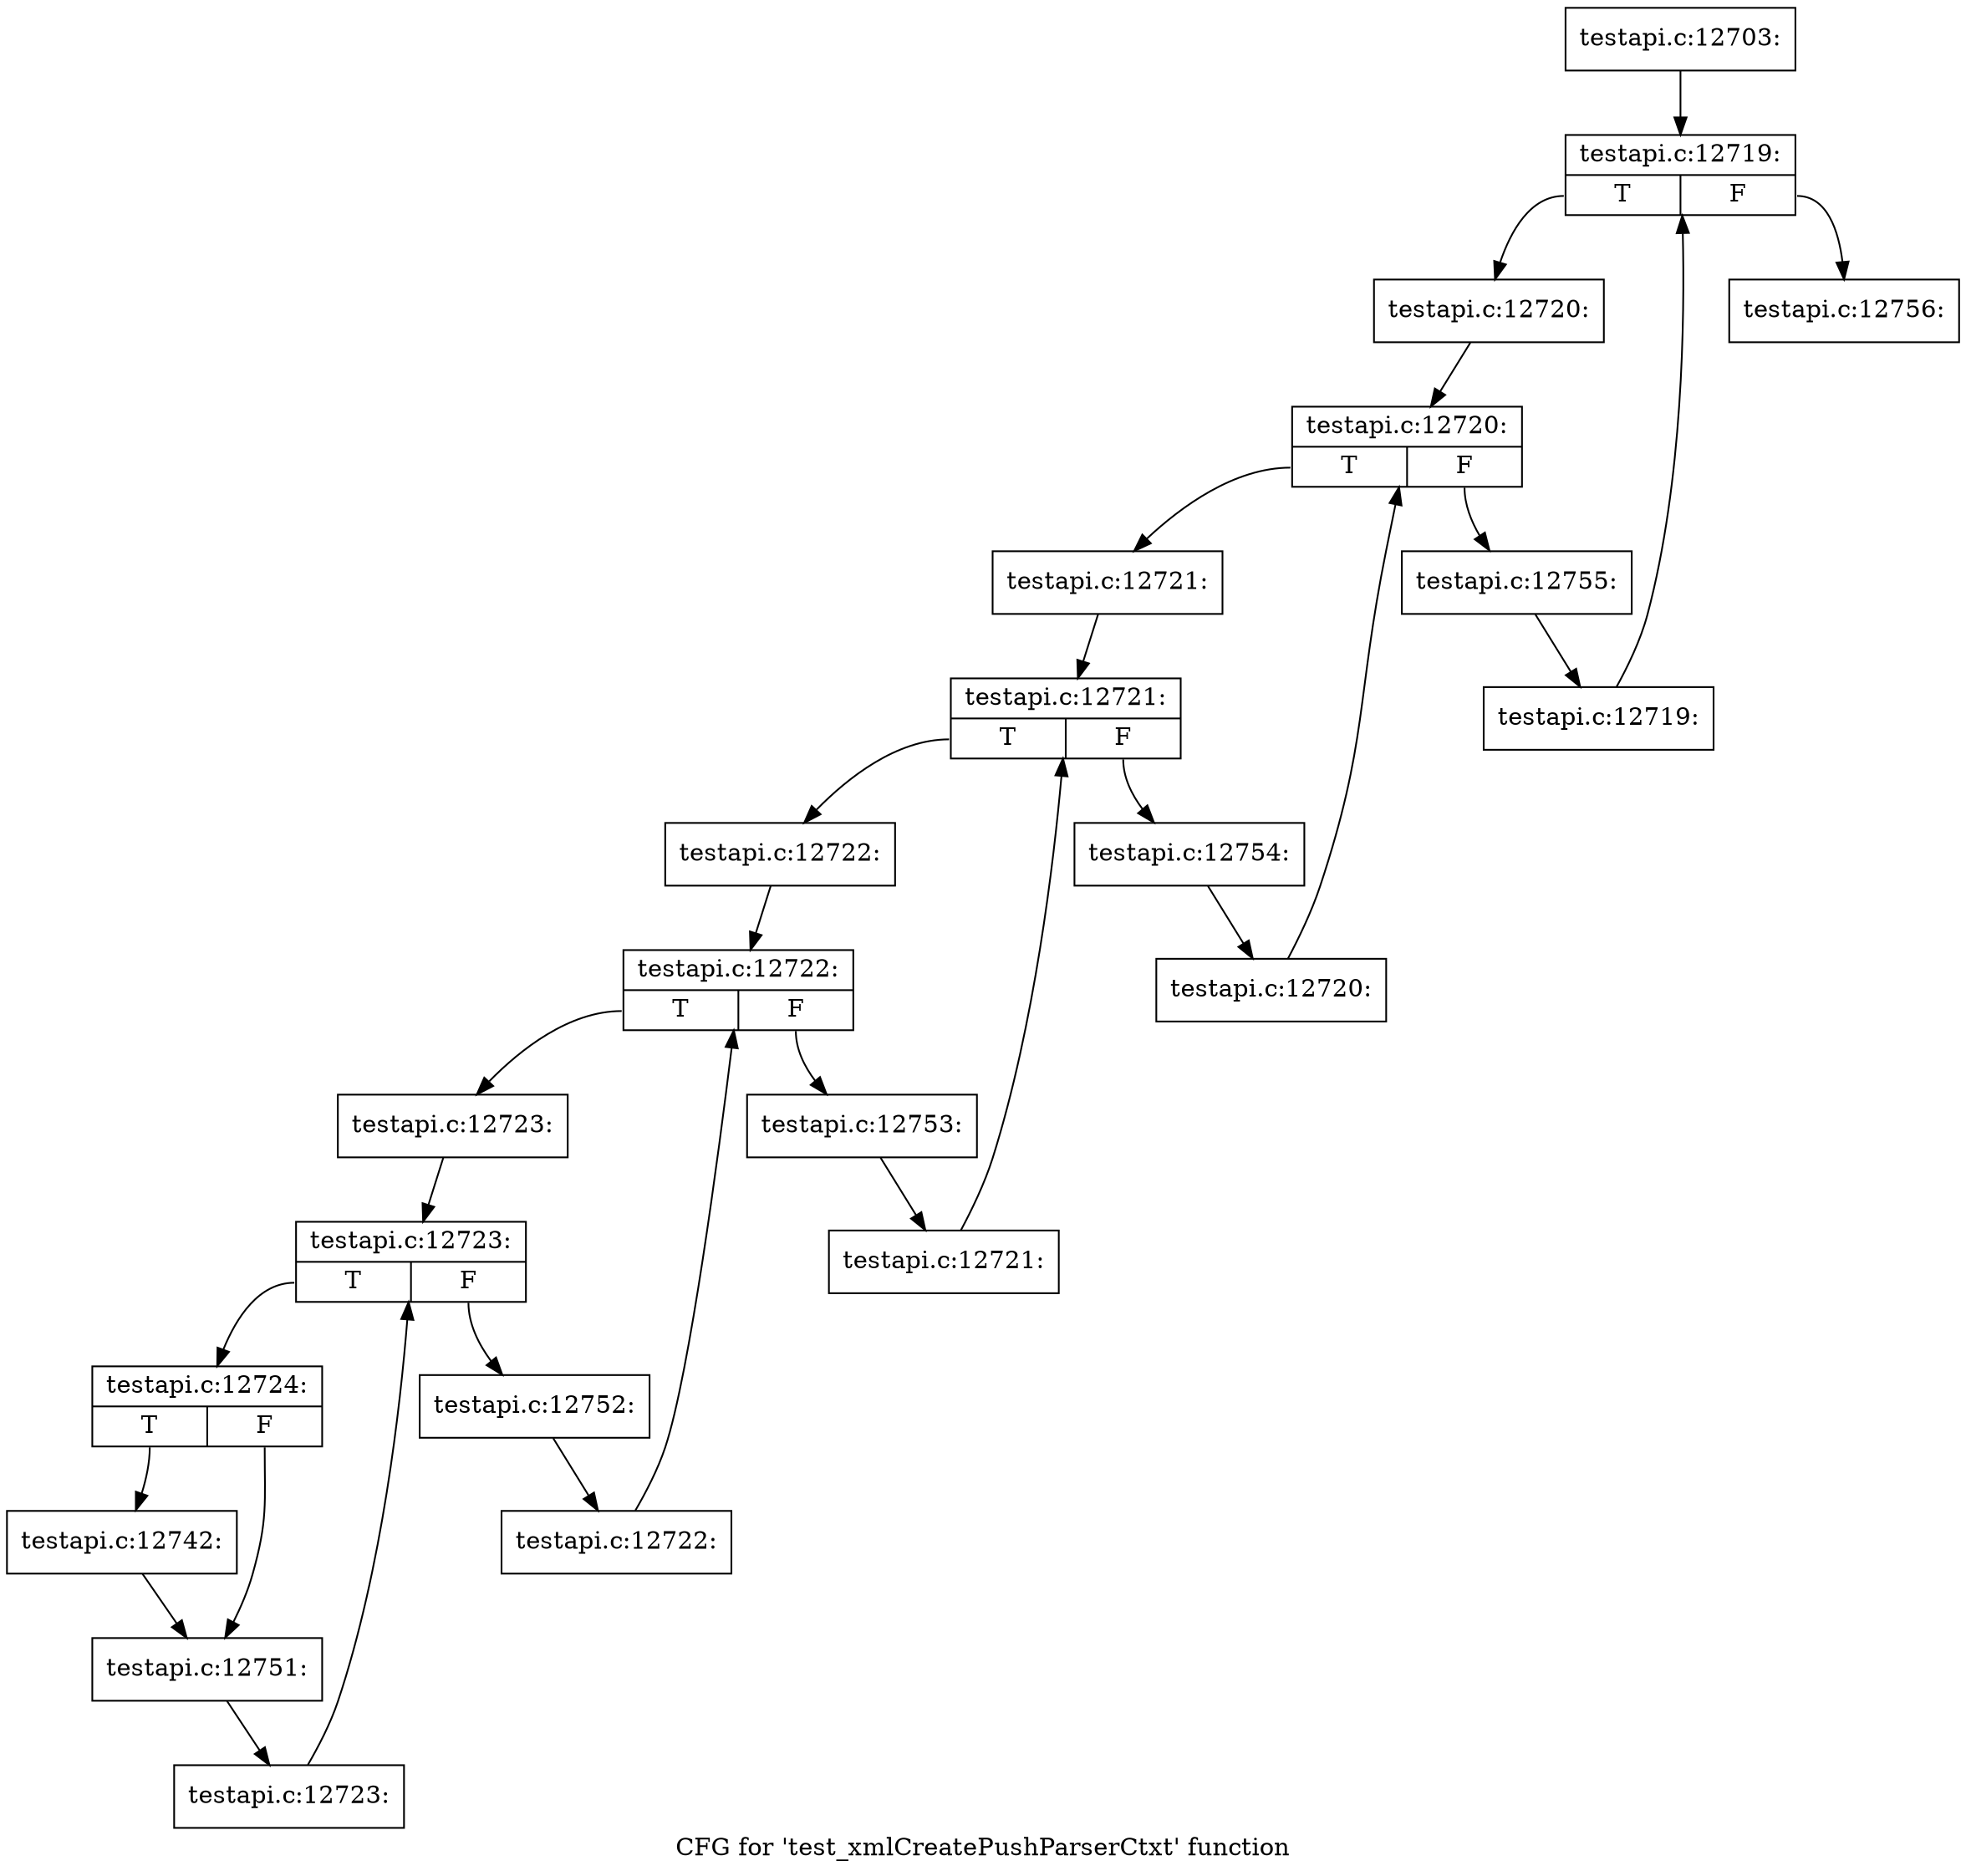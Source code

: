 digraph "CFG for 'test_xmlCreatePushParserCtxt' function" {
	label="CFG for 'test_xmlCreatePushParserCtxt' function";

	Node0x4739ce0 [shape=record,label="{testapi.c:12703:}"];
	Node0x4739ce0 -> Node0x4741140;
	Node0x4741140 [shape=record,label="{testapi.c:12719:|{<s0>T|<s1>F}}"];
	Node0x4741140:s0 -> Node0x4741420;
	Node0x4741140:s1 -> Node0x4740fa0;
	Node0x4741420 [shape=record,label="{testapi.c:12720:}"];
	Node0x4741420 -> Node0x4741810;
	Node0x4741810 [shape=record,label="{testapi.c:12720:|{<s0>T|<s1>F}}"];
	Node0x4741810:s0 -> Node0x4741a90;
	Node0x4741810:s1 -> Node0x47416f0;
	Node0x4741a90 [shape=record,label="{testapi.c:12721:}"];
	Node0x4741a90 -> Node0x4741e80;
	Node0x4741e80 [shape=record,label="{testapi.c:12721:|{<s0>T|<s1>F}}"];
	Node0x4741e80:s0 -> Node0x4742100;
	Node0x4741e80:s1 -> Node0x4741d60;
	Node0x4742100 [shape=record,label="{testapi.c:12722:}"];
	Node0x4742100 -> Node0x47424f0;
	Node0x47424f0 [shape=record,label="{testapi.c:12722:|{<s0>T|<s1>F}}"];
	Node0x47424f0:s0 -> Node0x4742770;
	Node0x47424f0:s1 -> Node0x47423d0;
	Node0x4742770 [shape=record,label="{testapi.c:12723:}"];
	Node0x4742770 -> Node0x4742b60;
	Node0x4742b60 [shape=record,label="{testapi.c:12723:|{<s0>T|<s1>F}}"];
	Node0x4742b60:s0 -> Node0x4742f70;
	Node0x4742b60:s1 -> Node0x4742a40;
	Node0x4742f70 [shape=record,label="{testapi.c:12724:|{<s0>T|<s1>F}}"];
	Node0x4742f70:s0 -> Node0x4743ee0;
	Node0x4742f70:s1 -> Node0x4745d80;
	Node0x4743ee0 [shape=record,label="{testapi.c:12742:}"];
	Node0x4743ee0 -> Node0x4745d80;
	Node0x4745d80 [shape=record,label="{testapi.c:12751:}"];
	Node0x4745d80 -> Node0x4742ee0;
	Node0x4742ee0 [shape=record,label="{testapi.c:12723:}"];
	Node0x4742ee0 -> Node0x4742b60;
	Node0x4742a40 [shape=record,label="{testapi.c:12752:}"];
	Node0x4742a40 -> Node0x47426e0;
	Node0x47426e0 [shape=record,label="{testapi.c:12722:}"];
	Node0x47426e0 -> Node0x47424f0;
	Node0x47423d0 [shape=record,label="{testapi.c:12753:}"];
	Node0x47423d0 -> Node0x4742070;
	Node0x4742070 [shape=record,label="{testapi.c:12721:}"];
	Node0x4742070 -> Node0x4741e80;
	Node0x4741d60 [shape=record,label="{testapi.c:12754:}"];
	Node0x4741d60 -> Node0x4741a00;
	Node0x4741a00 [shape=record,label="{testapi.c:12720:}"];
	Node0x4741a00 -> Node0x4741810;
	Node0x47416f0 [shape=record,label="{testapi.c:12755:}"];
	Node0x47416f0 -> Node0x4741390;
	Node0x4741390 [shape=record,label="{testapi.c:12719:}"];
	Node0x4741390 -> Node0x4741140;
	Node0x4740fa0 [shape=record,label="{testapi.c:12756:}"];
}

